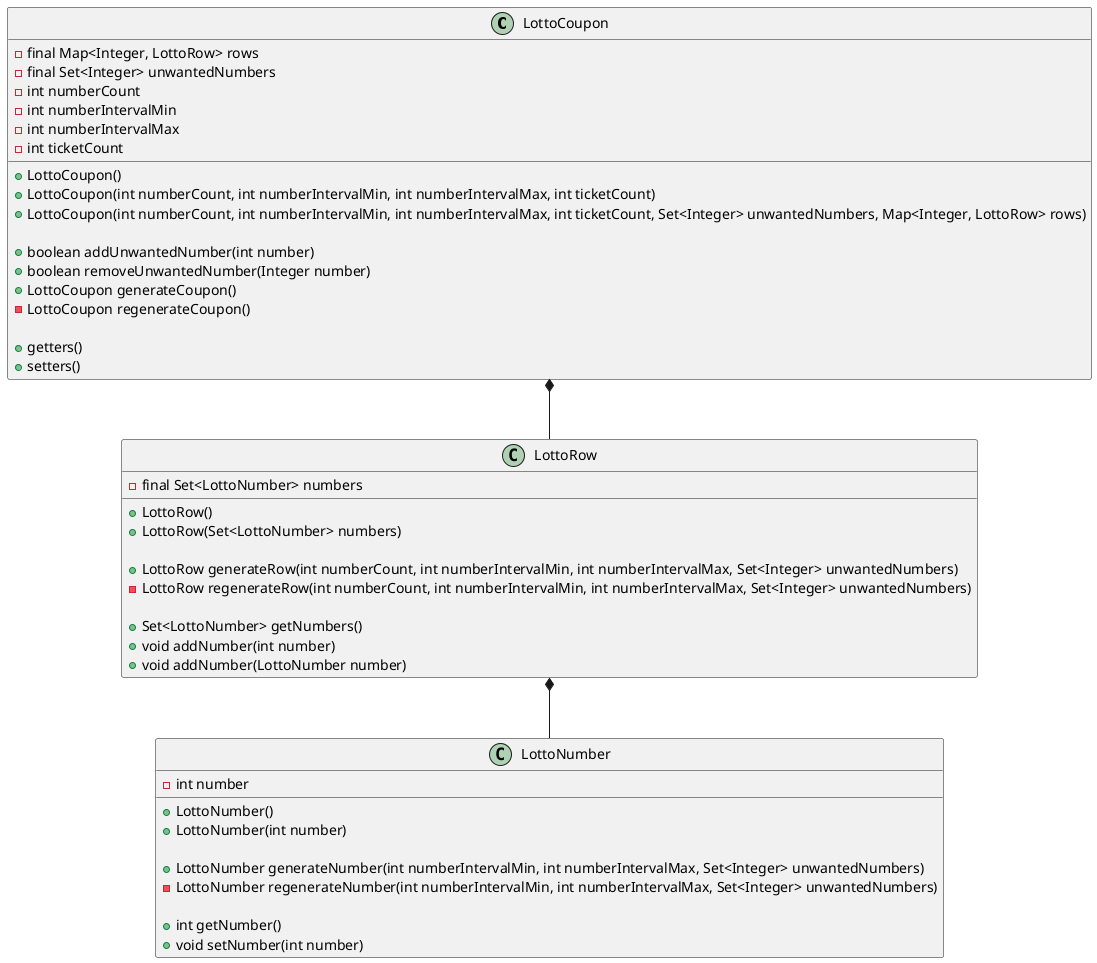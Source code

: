@startuml

class LottoCoupon {
    - final Map<Integer, LottoRow> rows
    - final Set<Integer> unwantedNumbers
    - int numberCount
    - int numberIntervalMin
    - int numberIntervalMax
    - int ticketCount

    + LottoCoupon()
    + LottoCoupon(int numberCount, int numberIntervalMin, int numberIntervalMax, int ticketCount)
    + LottoCoupon(int numberCount, int numberIntervalMin, int numberIntervalMax, int ticketCount, Set<Integer> unwantedNumbers, Map<Integer, LottoRow> rows)

    + boolean addUnwantedNumber(int number)
    + boolean removeUnwantedNumber(Integer number)
    + LottoCoupon generateCoupon()
    - LottoCoupon regenerateCoupon()

    + getters()
    + setters()
}

class LottoRow {
    - final Set<LottoNumber> numbers

    + LottoRow()
    + LottoRow(Set<LottoNumber> numbers)

    + LottoRow generateRow(int numberCount, int numberIntervalMin, int numberIntervalMax, Set<Integer> unwantedNumbers)
    - LottoRow regenerateRow(int numberCount, int numberIntervalMin, int numberIntervalMax, Set<Integer> unwantedNumbers)

    + Set<LottoNumber> getNumbers()
    + void addNumber(int number)
    + void addNumber(LottoNumber number)
}

class LottoNumber {
    - int number

    + LottoNumber()
    + LottoNumber(int number)

    + LottoNumber generateNumber(int numberIntervalMin, int numberIntervalMax, Set<Integer> unwantedNumbers)
    - LottoNumber regenerateNumber(int numberIntervalMin, int numberIntervalMax, Set<Integer> unwantedNumbers)

    + int getNumber()
    + void setNumber(int number)
}

LottoCoupon *-- LottoRow
LottoRow *-- LottoNumber

@enduml